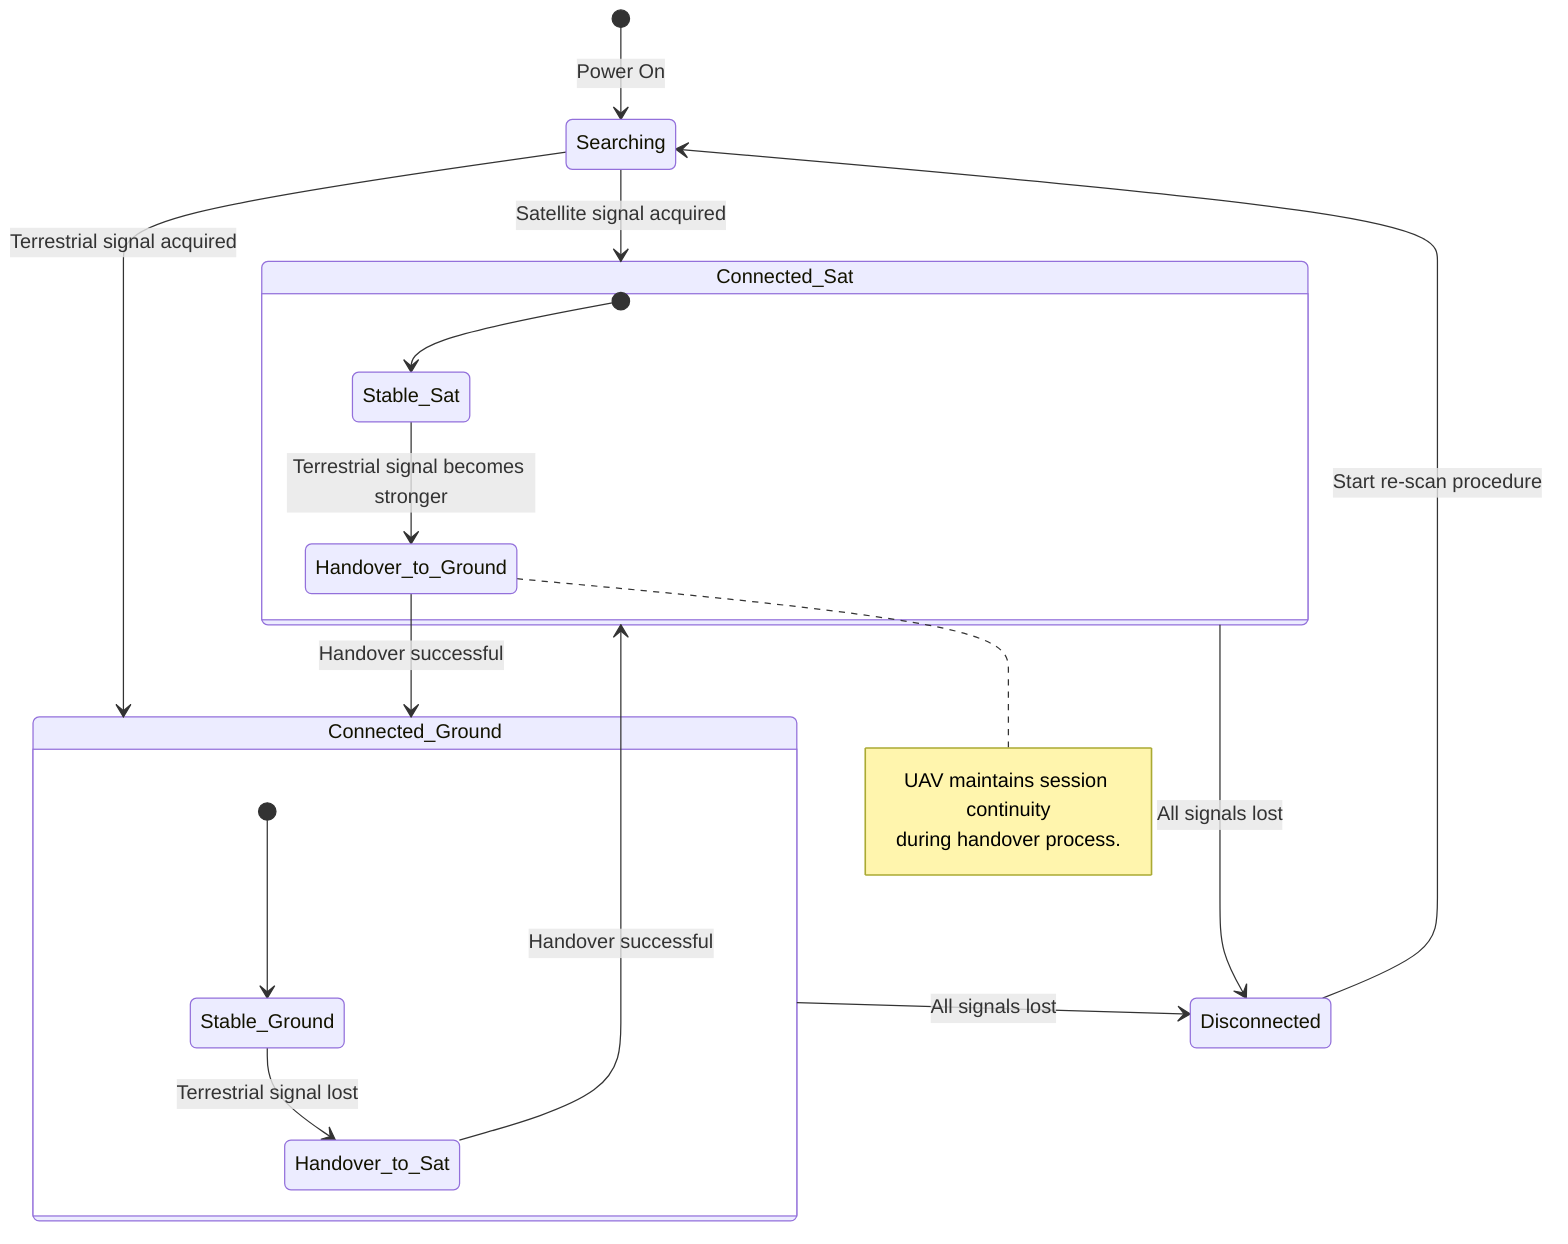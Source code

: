 %% File: sagins_uav_state.mmd
%% Description: Connection state diagram for a UAV in the SAG-IN.

stateDiagram-v2
    [*] --> Searching: Power On

    Searching --> Connected_Sat: Satellite signal acquired
    Searching --> Connected_Ground: Terrestrial signal acquired

    state Connected_Sat {
        direction LR
        [*] --> Stable_Sat
        Stable_Sat --> Handover_to_Ground: Terrestrial signal becomes stronger
    }

    state Connected_Ground {
        direction LR
        [*] --> Stable_Ground
        Stable_Ground --> Handover_to_Sat: Terrestrial signal lost
    }

    Handover_to_Ground --> Connected_Ground: Handover successful
    Handover_to_Sat --> Connected_Sat: Handover successful

    Connected_Sat --> Disconnected: All signals lost
    Connected_Ground --> Disconnected: All signals lost
    
    Disconnected --> Searching: Start re-scan procedure
    
    note right of Handover_to_Ground
        UAV maintains session continuity
        during handover process.
    end note